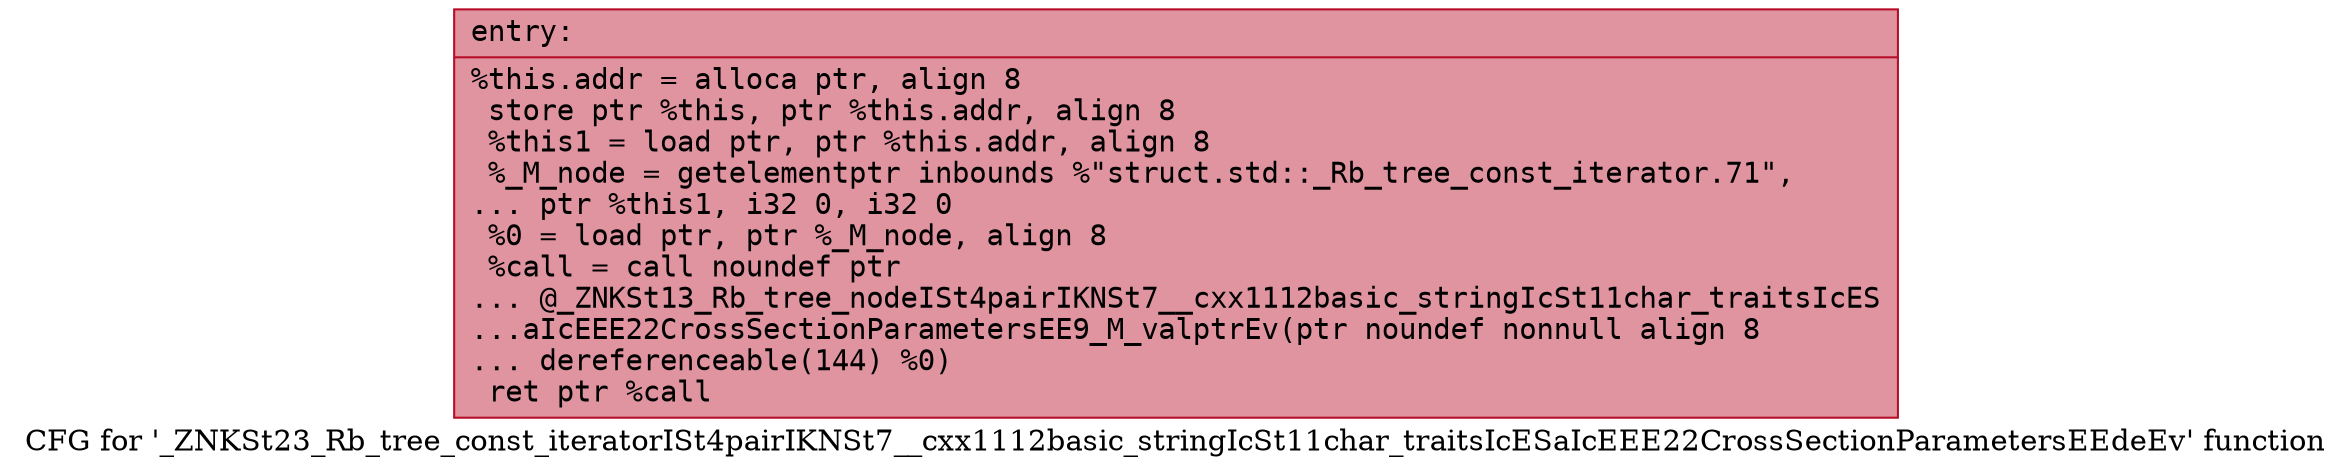 digraph "CFG for '_ZNKSt23_Rb_tree_const_iteratorISt4pairIKNSt7__cxx1112basic_stringIcSt11char_traitsIcESaIcEEE22CrossSectionParametersEEdeEv' function" {
	label="CFG for '_ZNKSt23_Rb_tree_const_iteratorISt4pairIKNSt7__cxx1112basic_stringIcSt11char_traitsIcESaIcEEE22CrossSectionParametersEEdeEv' function";

	Node0x564271aa2f00 [shape=record,color="#b70d28ff", style=filled, fillcolor="#b70d2870" fontname="Courier",label="{entry:\l|  %this.addr = alloca ptr, align 8\l  store ptr %this, ptr %this.addr, align 8\l  %this1 = load ptr, ptr %this.addr, align 8\l  %_M_node = getelementptr inbounds %\"struct.std::_Rb_tree_const_iterator.71\",\l... ptr %this1, i32 0, i32 0\l  %0 = load ptr, ptr %_M_node, align 8\l  %call = call noundef ptr\l... @_ZNKSt13_Rb_tree_nodeISt4pairIKNSt7__cxx1112basic_stringIcSt11char_traitsIcES\l...aIcEEE22CrossSectionParametersEE9_M_valptrEv(ptr noundef nonnull align 8\l... dereferenceable(144) %0)\l  ret ptr %call\l}"];
}

